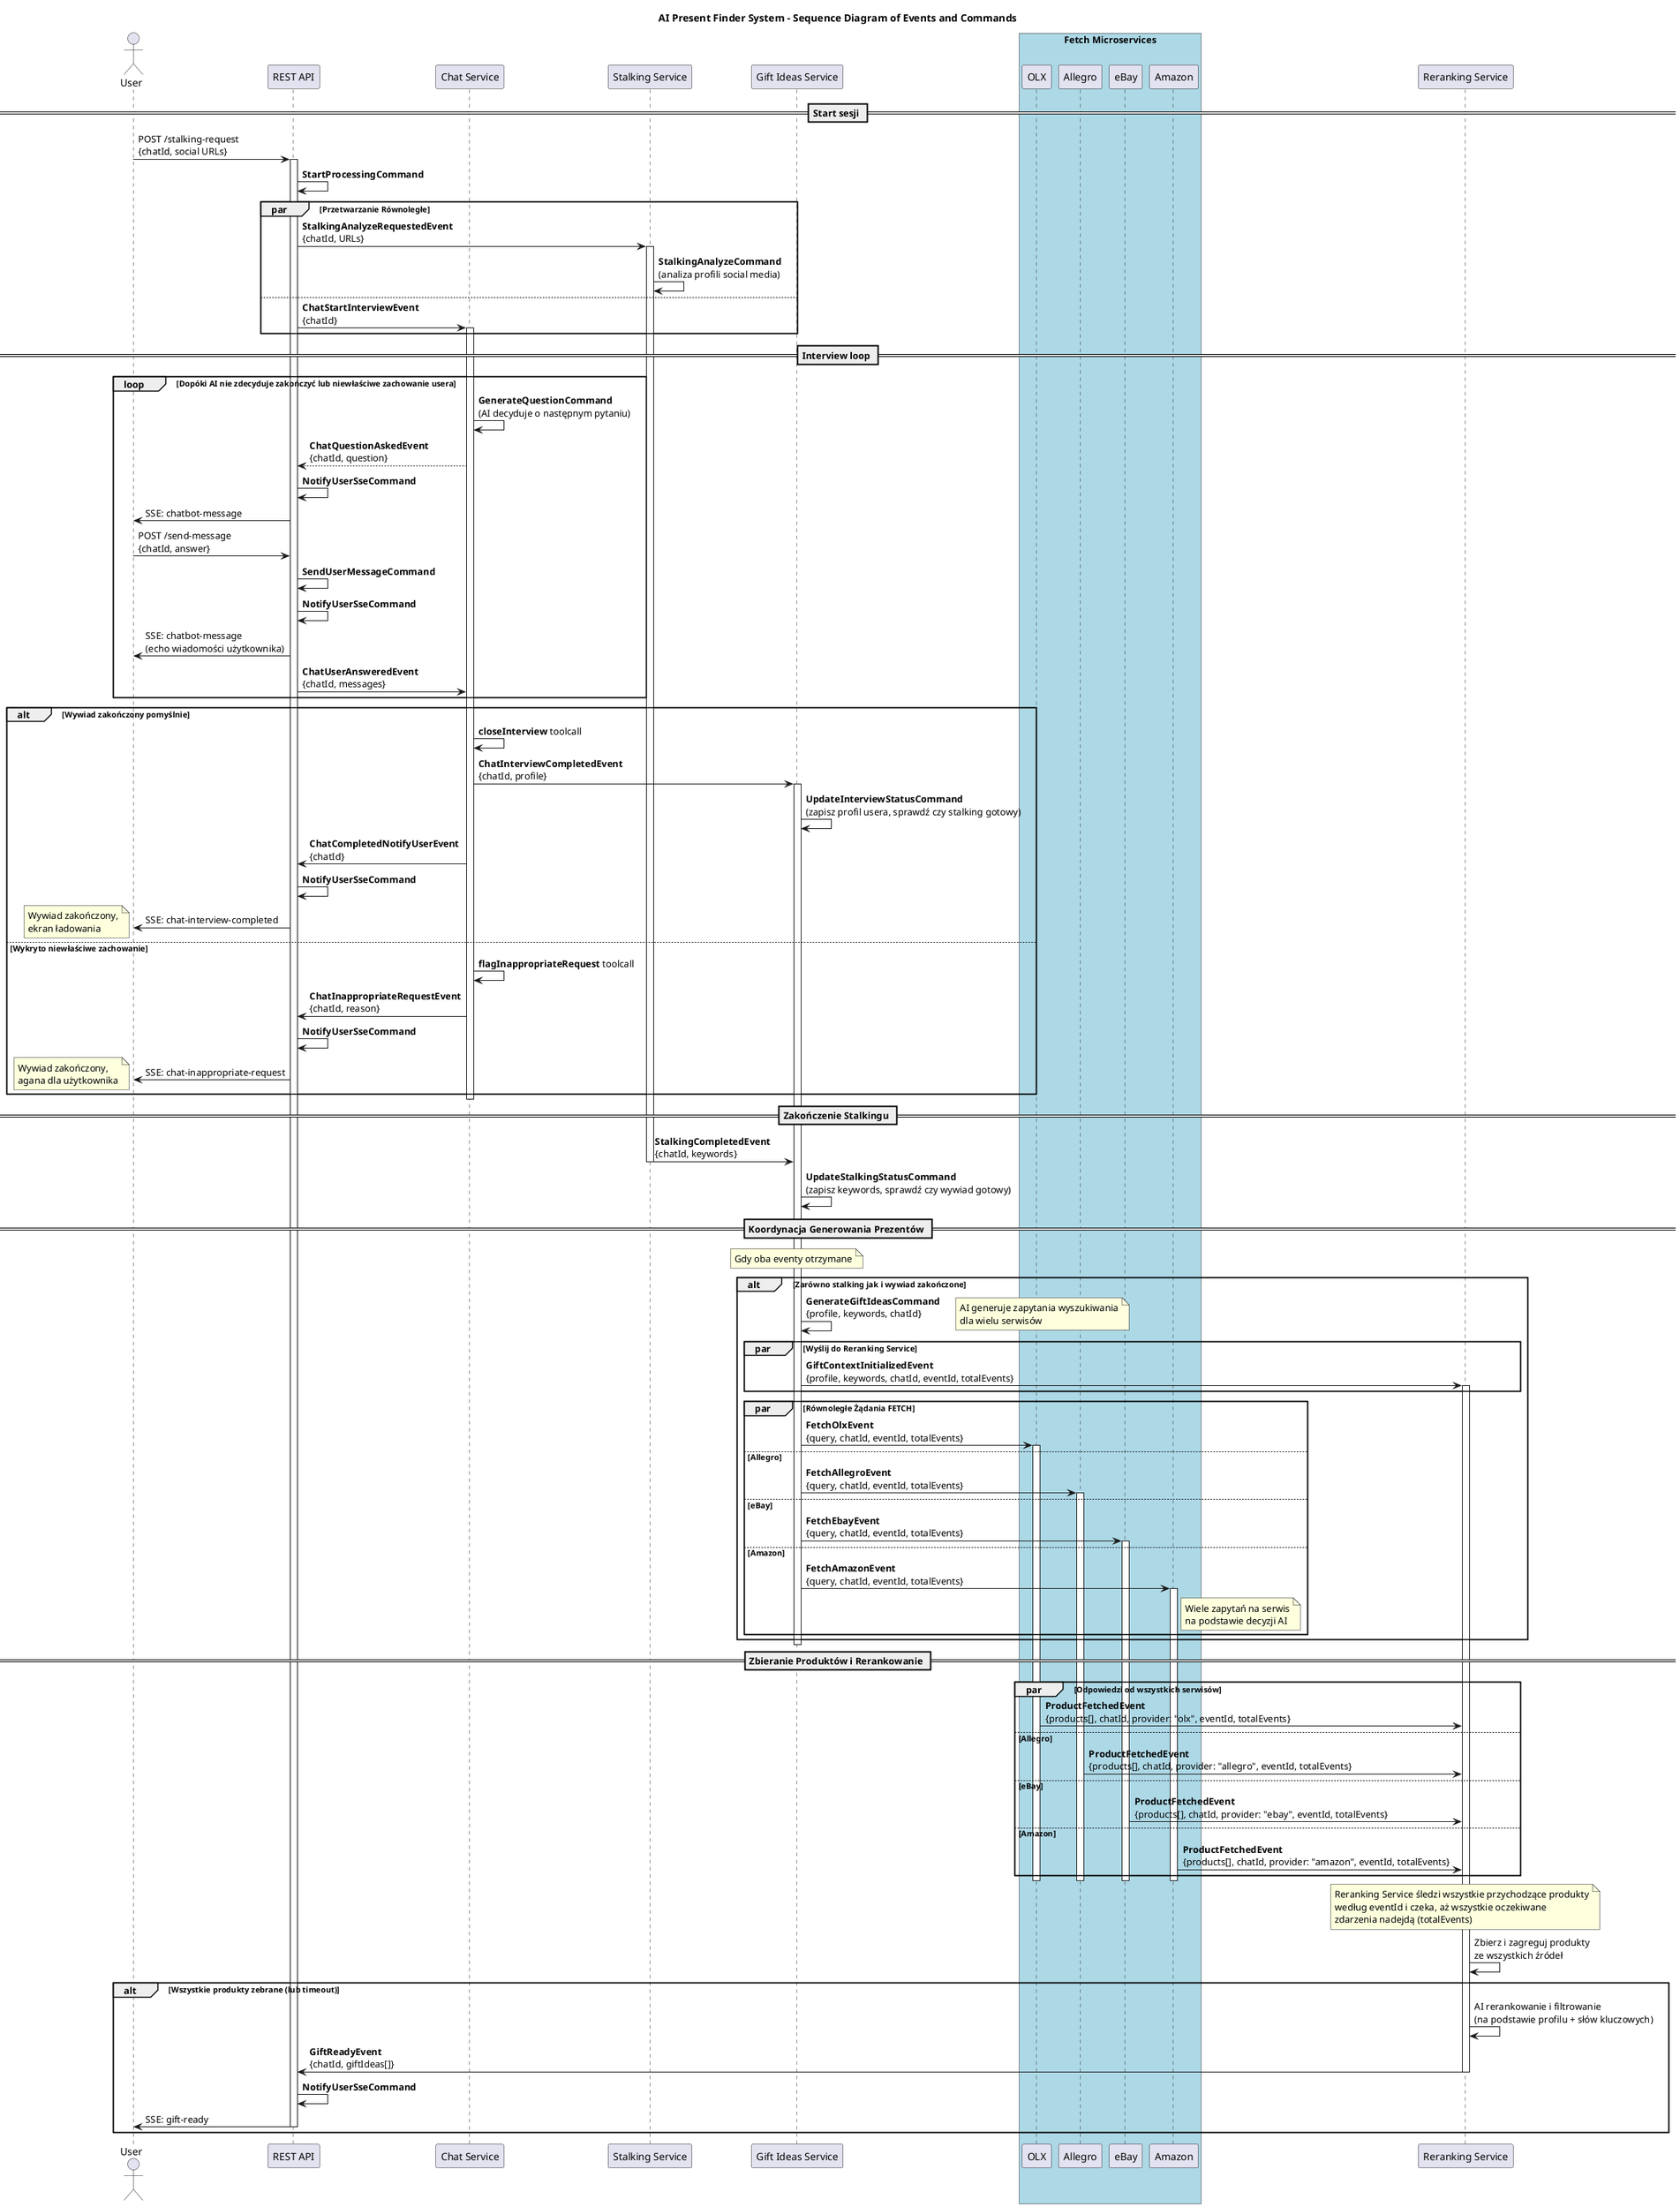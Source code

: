 @startuml sequence_diagram
title AI Present Finder System - Sequence Diagram of Events and Commands

actor User as U
participant "REST API" as REST
participant "Chat Service" as CHAT
participant "Stalking Service" as STALK
participant "Gift Ideas Service" as GIFT
box "Fetch Microservices" #LightBlue
  participant "OLX" as FETCH_OLX
  participant "Allegro" as FETCH_ALLEGRO
  participant "eBay" as FETCH_EBAY
  participant "Amazon" as FETCH_AMAZON
end box
participant "Reranking Service" as RERANK

== Start sesji ==
U -> REST: POST /stalking-request\n{chatId, social URLs}
activate REST
REST -> REST: **StartProcessingCommand**

par Przetwarzanie Równoległe
  REST -> STALK: **StalkingAnalyzeRequestedEvent**\n{chatId, URLs}
  activate STALK
  STALK -> STALK: **StalkingAnalyzeCommand**\n(analiza profili social media)
else
  REST -> CHAT: **ChatStartInterviewEvent**\n{chatId}
  activate CHAT
end

== Interview loop ==
loop Dopóki AI nie zdecyduje zakończyć lub niewłaściwe zachowanie usera
  CHAT -> CHAT: **GenerateQuestionCommand**\n(AI decyduje o następnym pytaniu)
  CHAT --> REST: **ChatQuestionAskedEvent**\n{chatId, question}
  REST -> REST: **NotifyUserSseCommand**
  REST -> U: SSE: chatbot-message
  U -> REST: POST /send-message\n{chatId, answer}
  REST -> REST: **SendUserMessageCommand**
  REST -> REST: **NotifyUserSseCommand**
  REST -> U: SSE: chatbot-message\n(echo wiadomości użytkownika)
  REST -> CHAT: **ChatUserAnsweredEvent**\n{chatId, messages}
end

alt Wywiad zakończony pomyślnie
  CHAT -> CHAT: **closeInterview** toolcall
  CHAT -> GIFT: **ChatInterviewCompletedEvent**\n{chatId, profile}
  activate GIFT
  GIFT -> GIFT: **UpdateInterviewStatusCommand**\n(zapisz profil usera, sprawdź czy stalking gotowy)
  CHAT -> REST: **ChatCompletedNotifyUserEvent**\n{chatId}
  REST -> REST: **NotifyUserSseCommand**
  REST -> U: SSE: chat-interview-completed
  note left: Wywiad zakończony,\nekran ładowania
else Wykryto niewłaściwe zachowanie
  CHAT -> CHAT: **flagInappropriateRequest** toolcall
  CHAT -> REST: **ChatInappropriateRequestEvent**\n{chatId, reason}
  REST -> REST: **NotifyUserSseCommand**
  REST -> U: SSE: chat-inappropriate-request
    note left: Wywiad zakończony,\nagana dla użytkownika
end

deactivate CHAT

== Zakończenie Stalkingu ==
STALK -> GIFT: **StalkingCompletedEvent**\n{chatId, keywords}
deactivate STALK
GIFT -> GIFT: **UpdateStalkingStatusCommand**\n(zapisz keywords, sprawdź czy wywiad gotowy)

== Koordynacja Generowania Prezentów ==
note over GIFT: Gdy oba eventy otrzymane

alt Zarówno stalking jak i wywiad zakończone
  GIFT -> GIFT: **GenerateGiftIdeasCommand**\n{profile, keywords, chatId}
  note right: AI generuje zapytania wyszukiwania\ndla wielu serwisów
  
  par Wyślij do Reranking Service
    GIFT -> RERANK: **GiftContextInitializedEvent**\n{profile, keywords, chatId, eventId, totalEvents}
    activate RERANK
  end
  
  par Równoległe Żądania FETCH
    GIFT -> FETCH_OLX: **FetchOlxEvent**\n{query, chatId, eventId, totalEvents}
    activate FETCH_OLX
  else Allegro
    GIFT -> FETCH_ALLEGRO: **FetchAllegroEvent**\n{query, chatId, eventId, totalEvents}
    activate FETCH_ALLEGRO
  else eBay
    GIFT -> FETCH_EBAY: **FetchEbayEvent**\n{query, chatId, eventId, totalEvents}
    activate FETCH_EBAY
  else Amazon
    GIFT -> FETCH_AMAZON: **FetchAmazonEvent**\n{query, chatId, eventId, totalEvents}
    activate FETCH_AMAZON
    note right of FETCH_AMAZON: Wiele zapytań na serwis\nna podstawie decyzji AI
  end
end
deactivate GIFT

== Zbieranie Produktów i Rerankowanie ==
par Odpowiedzi od wszystkich serwisów
  FETCH_OLX -> RERANK: **ProductFetchedEvent**\n{products[], chatId, provider: "olx", eventId, totalEvents}
else Allegro
  FETCH_ALLEGRO -> RERANK: **ProductFetchedEvent**\n{products[], chatId, provider: "allegro", eventId, totalEvents}
else eBay
  FETCH_EBAY -> RERANK: **ProductFetchedEvent**\n{products[], chatId, provider: "ebay", eventId, totalEvents}
else Amazon
  FETCH_AMAZON -> RERANK: **ProductFetchedEvent**\n{products[], chatId, provider: "amazon", eventId, totalEvents}
end
deactivate FETCH_OLX
deactivate FETCH_ALLEGRO
deactivate FETCH_EBAY
deactivate FETCH_AMAZON

note over RERANK
  Reranking Service śledzi wszystkie przychodzące produkty
  według eventId i czeka, aż wszystkie oczekiwane
  zdarzenia nadejdą (totalEvents)
end note

RERANK -> RERANK: Zbierz i zagreguj produkty\nze wszystkich źródeł

alt Wszystkie produkty zebrane (lub timeout)
  RERANK -> RERANK: AI rerankowanie i filtrowanie\n(na podstawie profilu + słów kluczowych)
  RERANK -> REST: **GiftReadyEvent**\n{chatId, giftIdeas[]}
  deactivate RERANK
  REST -> REST: **NotifyUserSseCommand**
  REST -> U: SSE: gift-ready
  deactivate REST
end

@enduml
